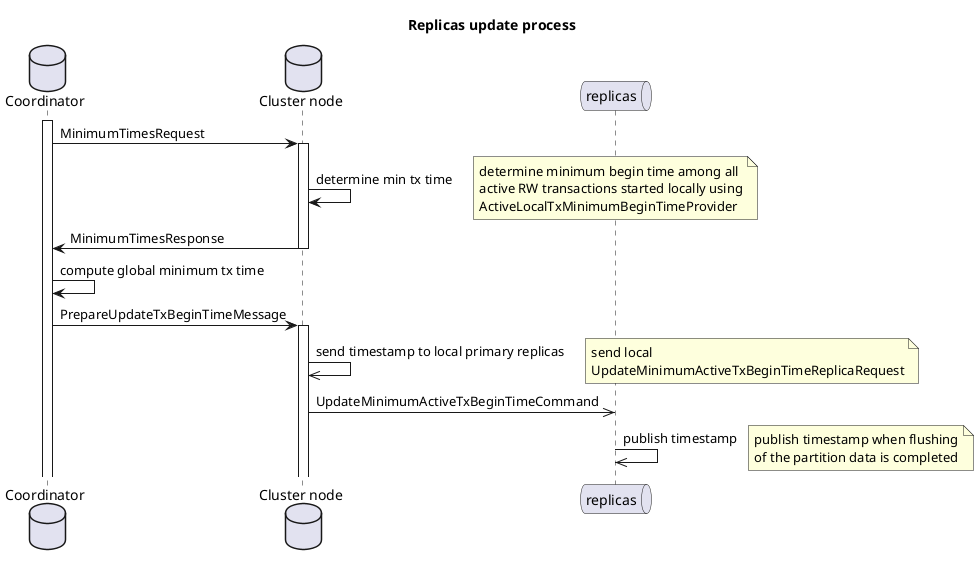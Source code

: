 @startuml
title Replicas update process

database Coordinator as crd
database "Cluster node" as node
queue replicas as replicas

activate crd

crd -> node ++ : MinimumTimesRequest
node -> node : determine min tx time
note right
  determine minimum begin time among all
  active RW transactions started locally using
  ActiveLocalTxMinimumBeginTimeProvider
end note
node -> crd -- : MinimumTimesResponse

crd -> crd : compute global minimum tx time

crd -> node ++ : PrepareUpdateTxBeginTimeMessage
node ->> node : send timestamp to local primary replicas
note right
  send local
  UpdateMinimumActiveTxBeginTimeReplicaRequest
end note
node ->> replicas : UpdateMinimumActiveTxBeginTimeCommand
replicas ->> replicas : publish timestamp
note right
  publish timestamp when flushing
  of the partition data is completed
end note

@enduml